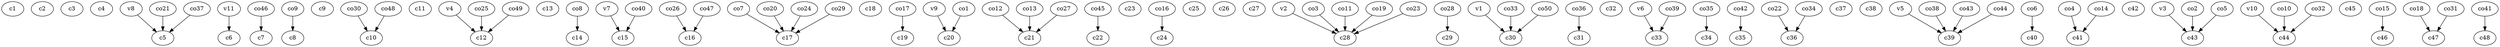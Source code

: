 strict digraph  {
c1;
c2;
c3;
c4;
c5;
c6;
c7;
c8;
c9;
c10;
c11;
c12;
c13;
c14;
c15;
c16;
c17;
c18;
c19;
c20;
c21;
c22;
c23;
c24;
c25;
c26;
c27;
c28;
c29;
c30;
c31;
c32;
c33;
c34;
c35;
c36;
c37;
c38;
c39;
c40;
c41;
c42;
c43;
c44;
c45;
c46;
c47;
c48;
v1;
v2;
v3;
v4;
v5;
v6;
v7;
v8;
v9;
v10;
v11;
co1;
co2;
co3;
co4;
co5;
co6;
co7;
co8;
co9;
co10;
co11;
co12;
co13;
co14;
co15;
co16;
co17;
co18;
co19;
co20;
co21;
co22;
co23;
co24;
co25;
co26;
co27;
co28;
co29;
co30;
co31;
co32;
co33;
co34;
co35;
co36;
co37;
co38;
co39;
co40;
co41;
co42;
co43;
co44;
co45;
co46;
co47;
co48;
co49;
co50;
v1 -> c30  [weight=1];
v2 -> c28  [weight=1];
v3 -> c43  [weight=1];
v4 -> c12  [weight=1];
v5 -> c39  [weight=1];
v6 -> c33  [weight=1];
v7 -> c15  [weight=1];
v8 -> c5  [weight=1];
v9 -> c20  [weight=1];
v10 -> c44  [weight=1];
v11 -> c6  [weight=1];
co1 -> c20  [weight=1];
co2 -> c43  [weight=1];
co3 -> c28  [weight=1];
co4 -> c41  [weight=1];
co5 -> c43  [weight=1];
co6 -> c40  [weight=1];
co7 -> c17  [weight=1];
co8 -> c14  [weight=1];
co9 -> c8  [weight=1];
co10 -> c44  [weight=1];
co11 -> c28  [weight=1];
co12 -> c21  [weight=1];
co13 -> c21  [weight=1];
co14 -> c41  [weight=1];
co15 -> c46  [weight=1];
co16 -> c24  [weight=1];
co17 -> c19  [weight=1];
co18 -> c47  [weight=1];
co19 -> c28  [weight=1];
co20 -> c17  [weight=1];
co21 -> c5  [weight=1];
co22 -> c36  [weight=1];
co23 -> c28  [weight=1];
co24 -> c17  [weight=1];
co25 -> c12  [weight=1];
co26 -> c16  [weight=1];
co27 -> c21  [weight=1];
co28 -> c29  [weight=1];
co29 -> c17  [weight=1];
co30 -> c10  [weight=1];
co31 -> c47  [weight=1];
co32 -> c44  [weight=1];
co33 -> c30  [weight=1];
co34 -> c36  [weight=1];
co35 -> c34  [weight=1];
co36 -> c31  [weight=1];
co37 -> c5  [weight=1];
co38 -> c39  [weight=1];
co39 -> c33  [weight=1];
co40 -> c15  [weight=1];
co41 -> c48  [weight=1];
co42 -> c35  [weight=1];
co43 -> c39  [weight=1];
co44 -> c39  [weight=1];
co45 -> c22  [weight=1];
co46 -> c7  [weight=1];
co47 -> c16  [weight=1];
co48 -> c10  [weight=1];
co49 -> c12  [weight=1];
co50 -> c30  [weight=1];
}
